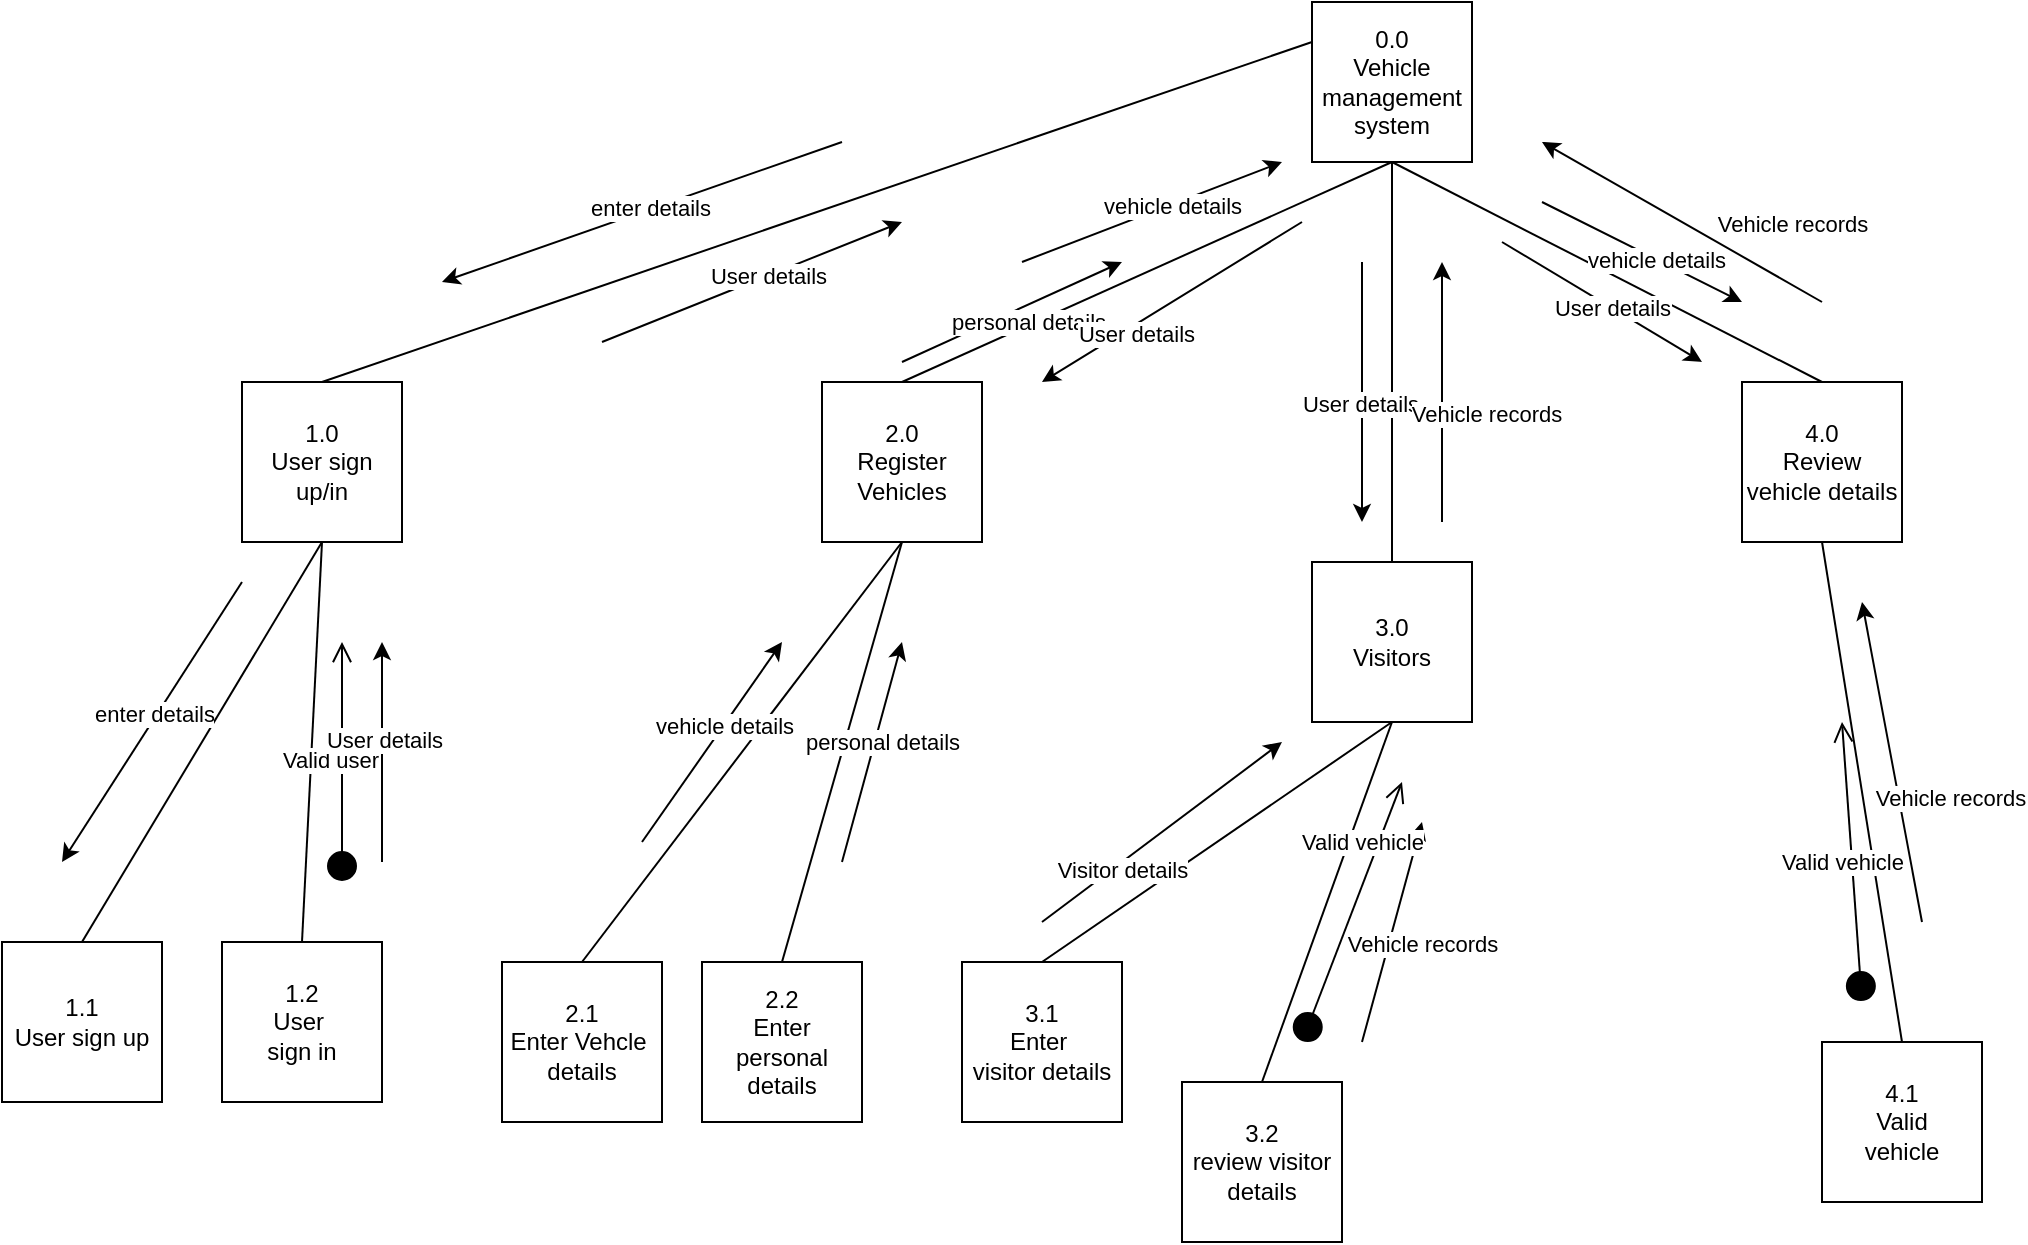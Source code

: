 <mxfile version="24.2.2" type="device">
  <diagram name="Page-1" id="ZaHHUOWXp7CKh6G3x7zF">
    <mxGraphModel dx="2206" dy="868" grid="1" gridSize="10" guides="1" tooltips="1" connect="1" arrows="1" fold="1" page="1" pageScale="1" pageWidth="850" pageHeight="1100" math="0" shadow="0">
      <root>
        <mxCell id="0" />
        <mxCell id="1" parent="0" />
        <mxCell id="K5gtOjSLFQEox2PUmJBP-1" value="&lt;div&gt;0.0&lt;/div&gt;Vehicle management system" style="whiteSpace=wrap;html=1;aspect=fixed;" vertex="1" parent="1">
          <mxGeometry x="345" width="80" height="80" as="geometry" />
        </mxCell>
        <mxCell id="K5gtOjSLFQEox2PUmJBP-2" value="&lt;div&gt;2.0&lt;/div&gt;Register Vehicles" style="whiteSpace=wrap;html=1;aspect=fixed;" vertex="1" parent="1">
          <mxGeometry x="100" y="190" width="80" height="80" as="geometry" />
        </mxCell>
        <mxCell id="K5gtOjSLFQEox2PUmJBP-3" value="&lt;div&gt;3.0&lt;/div&gt;Visitors" style="whiteSpace=wrap;html=1;aspect=fixed;" vertex="1" parent="1">
          <mxGeometry x="345" y="280" width="80" height="80" as="geometry" />
        </mxCell>
        <mxCell id="K5gtOjSLFQEox2PUmJBP-4" value="&lt;div&gt;4.0&lt;/div&gt;Review vehicle details" style="whiteSpace=wrap;html=1;aspect=fixed;" vertex="1" parent="1">
          <mxGeometry x="560" y="190" width="80" height="80" as="geometry" />
        </mxCell>
        <mxCell id="K5gtOjSLFQEox2PUmJBP-5" value="" style="endArrow=none;html=1;rounded=0;entryX=0.5;entryY=1;entryDx=0;entryDy=0;exitX=0.5;exitY=0;exitDx=0;exitDy=0;" edge="1" parent="1" source="K5gtOjSLFQEox2PUmJBP-2" target="K5gtOjSLFQEox2PUmJBP-1">
          <mxGeometry width="50" height="50" relative="1" as="geometry">
            <mxPoint x="330" y="250" as="sourcePoint" />
            <mxPoint x="380" y="200" as="targetPoint" />
          </mxGeometry>
        </mxCell>
        <mxCell id="K5gtOjSLFQEox2PUmJBP-6" value="" style="endArrow=none;html=1;rounded=0;entryX=0.5;entryY=1;entryDx=0;entryDy=0;exitX=0.5;exitY=0;exitDx=0;exitDy=0;" edge="1" parent="1" source="K5gtOjSLFQEox2PUmJBP-3" target="K5gtOjSLFQEox2PUmJBP-1">
          <mxGeometry width="50" height="50" relative="1" as="geometry">
            <mxPoint x="150" y="200" as="sourcePoint" />
            <mxPoint x="395" y="90" as="targetPoint" />
          </mxGeometry>
        </mxCell>
        <mxCell id="K5gtOjSLFQEox2PUmJBP-7" value="" style="endArrow=none;html=1;rounded=0;entryX=0.5;entryY=1;entryDx=0;entryDy=0;exitX=0.5;exitY=0;exitDx=0;exitDy=0;" edge="1" parent="1" source="K5gtOjSLFQEox2PUmJBP-4" target="K5gtOjSLFQEox2PUmJBP-1">
          <mxGeometry width="50" height="50" relative="1" as="geometry">
            <mxPoint x="160" y="210" as="sourcePoint" />
            <mxPoint x="405" y="100" as="targetPoint" />
          </mxGeometry>
        </mxCell>
        <mxCell id="K5gtOjSLFQEox2PUmJBP-8" value="&lt;div&gt;2.1&lt;/div&gt;Enter Vehcle&amp;nbsp;&lt;div&gt;details&lt;/div&gt;" style="whiteSpace=wrap;html=1;aspect=fixed;" vertex="1" parent="1">
          <mxGeometry x="-60" y="480" width="80" height="80" as="geometry" />
        </mxCell>
        <mxCell id="K5gtOjSLFQEox2PUmJBP-9" value="&lt;div&gt;2.2&lt;/div&gt;Enter personal details" style="whiteSpace=wrap;html=1;aspect=fixed;" vertex="1" parent="1">
          <mxGeometry x="40" y="480" width="80" height="80" as="geometry" />
        </mxCell>
        <mxCell id="K5gtOjSLFQEox2PUmJBP-12" value="" style="endArrow=none;html=1;rounded=0;entryX=0.5;entryY=1;entryDx=0;entryDy=0;exitX=0.5;exitY=0;exitDx=0;exitDy=0;" edge="1" parent="1" source="K5gtOjSLFQEox2PUmJBP-8" target="K5gtOjSLFQEox2PUmJBP-2">
          <mxGeometry width="50" height="50" relative="1" as="geometry">
            <mxPoint x="100" y="360" as="sourcePoint" />
            <mxPoint x="150" y="310" as="targetPoint" />
          </mxGeometry>
        </mxCell>
        <mxCell id="K5gtOjSLFQEox2PUmJBP-13" value="" style="endArrow=none;html=1;rounded=0;entryX=0.5;entryY=1;entryDx=0;entryDy=0;exitX=0.5;exitY=0;exitDx=0;exitDy=0;" edge="1" parent="1" source="K5gtOjSLFQEox2PUmJBP-9" target="K5gtOjSLFQEox2PUmJBP-2">
          <mxGeometry width="50" height="50" relative="1" as="geometry">
            <mxPoint x="170" y="220" as="sourcePoint" />
            <mxPoint x="415" y="110" as="targetPoint" />
          </mxGeometry>
        </mxCell>
        <mxCell id="K5gtOjSLFQEox2PUmJBP-45" value="&lt;div&gt;4.1&lt;/div&gt;Valid&lt;div&gt;vehicle&lt;/div&gt;" style="whiteSpace=wrap;html=1;aspect=fixed;" vertex="1" parent="1">
          <mxGeometry x="600" y="520" width="80" height="80" as="geometry" />
        </mxCell>
        <mxCell id="K5gtOjSLFQEox2PUmJBP-46" value="" style="endArrow=none;html=1;rounded=0;entryX=0.5;entryY=1;entryDx=0;entryDy=0;exitX=0.5;exitY=0;exitDx=0;exitDy=0;" edge="1" parent="1" source="K5gtOjSLFQEox2PUmJBP-45" target="K5gtOjSLFQEox2PUmJBP-4">
          <mxGeometry width="50" height="50" relative="1" as="geometry">
            <mxPoint x="370" y="430" as="sourcePoint" />
            <mxPoint x="420" y="380" as="targetPoint" />
          </mxGeometry>
        </mxCell>
        <mxCell id="K5gtOjSLFQEox2PUmJBP-49" value="Valid vehicle" style="html=1;verticalAlign=bottom;startArrow=circle;startFill=1;endArrow=open;startSize=6;endSize=8;curved=0;rounded=0;" edge="1" parent="1">
          <mxGeometry x="-0.122" y="6" width="80" relative="1" as="geometry">
            <mxPoint x="620" y="500" as="sourcePoint" />
            <mxPoint x="610" y="360" as="targetPoint" />
            <mxPoint as="offset" />
          </mxGeometry>
        </mxCell>
        <mxCell id="K5gtOjSLFQEox2PUmJBP-50" value="" style="endArrow=classic;html=1;rounded=0;" edge="1" parent="1">
          <mxGeometry width="50" height="50" relative="1" as="geometry">
            <mxPoint x="10" y="420" as="sourcePoint" />
            <mxPoint x="80" y="320" as="targetPoint" />
          </mxGeometry>
        </mxCell>
        <mxCell id="K5gtOjSLFQEox2PUmJBP-52" value="vehicle details" style="edgeLabel;html=1;align=center;verticalAlign=middle;resizable=0;points=[];" vertex="1" connectable="0" parent="K5gtOjSLFQEox2PUmJBP-50">
          <mxGeometry x="0.143" y="-1" relative="1" as="geometry">
            <mxPoint y="-1" as="offset" />
          </mxGeometry>
        </mxCell>
        <mxCell id="K5gtOjSLFQEox2PUmJBP-51" value="" style="endArrow=classic;html=1;rounded=0;" edge="1" parent="1">
          <mxGeometry width="50" height="50" relative="1" as="geometry">
            <mxPoint x="110" y="430" as="sourcePoint" />
            <mxPoint x="140" y="320" as="targetPoint" />
          </mxGeometry>
        </mxCell>
        <mxCell id="K5gtOjSLFQEox2PUmJBP-53" value="personal details" style="edgeLabel;html=1;align=center;verticalAlign=middle;resizable=0;points=[];" vertex="1" connectable="0" parent="K5gtOjSLFQEox2PUmJBP-51">
          <mxGeometry x="0.117" y="-3" relative="1" as="geometry">
            <mxPoint as="offset" />
          </mxGeometry>
        </mxCell>
        <mxCell id="K5gtOjSLFQEox2PUmJBP-54" value="" style="endArrow=classic;html=1;rounded=0;" edge="1" parent="1">
          <mxGeometry width="50" height="50" relative="1" as="geometry">
            <mxPoint x="200" y="130" as="sourcePoint" />
            <mxPoint x="330" y="80" as="targetPoint" />
          </mxGeometry>
        </mxCell>
        <mxCell id="K5gtOjSLFQEox2PUmJBP-55" value="vehicle details" style="edgeLabel;html=1;align=center;verticalAlign=middle;resizable=0;points=[];" vertex="1" connectable="0" parent="K5gtOjSLFQEox2PUmJBP-54">
          <mxGeometry x="0.143" y="-1" relative="1" as="geometry">
            <mxPoint y="-1" as="offset" />
          </mxGeometry>
        </mxCell>
        <mxCell id="K5gtOjSLFQEox2PUmJBP-56" value="" style="endArrow=classic;html=1;rounded=0;" edge="1" parent="1">
          <mxGeometry width="50" height="50" relative="1" as="geometry">
            <mxPoint x="140" y="180" as="sourcePoint" />
            <mxPoint x="250" y="130" as="targetPoint" />
          </mxGeometry>
        </mxCell>
        <mxCell id="K5gtOjSLFQEox2PUmJBP-57" value="personal details" style="edgeLabel;html=1;align=center;verticalAlign=middle;resizable=0;points=[];" vertex="1" connectable="0" parent="K5gtOjSLFQEox2PUmJBP-56">
          <mxGeometry x="0.117" y="-3" relative="1" as="geometry">
            <mxPoint y="5" as="offset" />
          </mxGeometry>
        </mxCell>
        <mxCell id="K5gtOjSLFQEox2PUmJBP-58" value="&lt;div&gt;1.0&lt;/div&gt;&lt;div&gt;User sign up/in&lt;/div&gt;" style="whiteSpace=wrap;html=1;aspect=fixed;" vertex="1" parent="1">
          <mxGeometry x="-190" y="190" width="80" height="80" as="geometry" />
        </mxCell>
        <mxCell id="K5gtOjSLFQEox2PUmJBP-61" value="" style="endArrow=none;html=1;rounded=0;entryX=0;entryY=0.25;entryDx=0;entryDy=0;exitX=0.5;exitY=0;exitDx=0;exitDy=0;" edge="1" parent="1" source="K5gtOjSLFQEox2PUmJBP-58" target="K5gtOjSLFQEox2PUmJBP-1">
          <mxGeometry width="50" height="50" relative="1" as="geometry">
            <mxPoint x="30" y="200" as="sourcePoint" />
            <mxPoint x="80" y="150" as="targetPoint" />
          </mxGeometry>
        </mxCell>
        <mxCell id="K5gtOjSLFQEox2PUmJBP-62" value="&lt;div&gt;1.1&lt;/div&gt;&lt;div&gt;User sign up&lt;/div&gt;" style="whiteSpace=wrap;html=1;aspect=fixed;" vertex="1" parent="1">
          <mxGeometry x="-310" y="470" width="80" height="80" as="geometry" />
        </mxCell>
        <mxCell id="K5gtOjSLFQEox2PUmJBP-63" value="" style="endArrow=none;html=1;rounded=0;exitX=0.5;exitY=0;exitDx=0;exitDy=0;entryX=0.5;entryY=1;entryDx=0;entryDy=0;" edge="1" parent="1" source="K5gtOjSLFQEox2PUmJBP-62" target="K5gtOjSLFQEox2PUmJBP-58">
          <mxGeometry width="50" height="50" relative="1" as="geometry">
            <mxPoint x="30" y="290" as="sourcePoint" />
            <mxPoint x="80" y="240" as="targetPoint" />
          </mxGeometry>
        </mxCell>
        <mxCell id="K5gtOjSLFQEox2PUmJBP-64" value="1.2&lt;div&gt;User&amp;nbsp;&lt;/div&gt;&lt;div&gt;sign in&lt;/div&gt;" style="whiteSpace=wrap;html=1;aspect=fixed;" vertex="1" parent="1">
          <mxGeometry x="-200" y="470" width="80" height="80" as="geometry" />
        </mxCell>
        <mxCell id="K5gtOjSLFQEox2PUmJBP-65" value="" style="endArrow=none;html=1;rounded=0;entryX=0.5;entryY=1;entryDx=0;entryDy=0;exitX=0.5;exitY=0;exitDx=0;exitDy=0;" edge="1" parent="1" source="K5gtOjSLFQEox2PUmJBP-64" target="K5gtOjSLFQEox2PUmJBP-58">
          <mxGeometry width="50" height="50" relative="1" as="geometry">
            <mxPoint x="30" y="530" as="sourcePoint" />
            <mxPoint x="80" y="480" as="targetPoint" />
          </mxGeometry>
        </mxCell>
        <mxCell id="K5gtOjSLFQEox2PUmJBP-70" value="Valid user" style="html=1;verticalAlign=bottom;startArrow=circle;startFill=1;endArrow=open;startSize=6;endSize=8;curved=0;rounded=0;" edge="1" parent="1">
          <mxGeometry x="-0.122" y="6" width="80" relative="1" as="geometry">
            <mxPoint x="-140" y="440" as="sourcePoint" />
            <mxPoint x="-140" y="320" as="targetPoint" />
            <mxPoint as="offset" />
          </mxGeometry>
        </mxCell>
        <mxCell id="K5gtOjSLFQEox2PUmJBP-75" value="&lt;div&gt;3.1&lt;/div&gt;Enter&amp;nbsp;&lt;div&gt;visitor details&lt;/div&gt;" style="whiteSpace=wrap;html=1;aspect=fixed;" vertex="1" parent="1">
          <mxGeometry x="170" y="480" width="80" height="80" as="geometry" />
        </mxCell>
        <mxCell id="K5gtOjSLFQEox2PUmJBP-76" value="" style="endArrow=none;html=1;rounded=0;exitX=0.5;exitY=0;exitDx=0;exitDy=0;entryX=0.5;entryY=1;entryDx=0;entryDy=0;" edge="1" parent="1" source="K5gtOjSLFQEox2PUmJBP-75" target="K5gtOjSLFQEox2PUmJBP-3">
          <mxGeometry width="50" height="50" relative="1" as="geometry">
            <mxPoint x="350" y="330" as="sourcePoint" />
            <mxPoint x="400" y="280" as="targetPoint" />
          </mxGeometry>
        </mxCell>
        <mxCell id="K5gtOjSLFQEox2PUmJBP-77" value="&lt;div&gt;3.2&lt;/div&gt;&lt;div&gt;review visitor details&lt;/div&gt;" style="whiteSpace=wrap;html=1;aspect=fixed;" vertex="1" parent="1">
          <mxGeometry x="280" y="540" width="80" height="80" as="geometry" />
        </mxCell>
        <mxCell id="K5gtOjSLFQEox2PUmJBP-78" value="" style="endArrow=none;html=1;rounded=0;exitX=0.5;exitY=0;exitDx=0;exitDy=0;entryX=0.5;entryY=1;entryDx=0;entryDy=0;" edge="1" parent="1" source="K5gtOjSLFQEox2PUmJBP-77" target="K5gtOjSLFQEox2PUmJBP-3">
          <mxGeometry width="50" height="50" relative="1" as="geometry">
            <mxPoint x="330" y="510" as="sourcePoint" />
            <mxPoint x="395" y="280" as="targetPoint" />
          </mxGeometry>
        </mxCell>
        <mxCell id="K5gtOjSLFQEox2PUmJBP-83" value="" style="endArrow=classic;html=1;rounded=0;" edge="1" parent="1">
          <mxGeometry width="50" height="50" relative="1" as="geometry">
            <mxPoint x="460" y="100" as="sourcePoint" />
            <mxPoint x="560" y="150" as="targetPoint" />
          </mxGeometry>
        </mxCell>
        <mxCell id="K5gtOjSLFQEox2PUmJBP-84" value="vehicle details" style="edgeLabel;html=1;align=center;verticalAlign=middle;resizable=0;points=[];" vertex="1" connectable="0" parent="K5gtOjSLFQEox2PUmJBP-83">
          <mxGeometry x="0.143" y="-1" relative="1" as="geometry">
            <mxPoint y="-1" as="offset" />
          </mxGeometry>
        </mxCell>
        <mxCell id="K5gtOjSLFQEox2PUmJBP-85" value="" style="endArrow=classic;html=1;rounded=0;" edge="1" parent="1">
          <mxGeometry width="50" height="50" relative="1" as="geometry">
            <mxPoint x="210" y="460" as="sourcePoint" />
            <mxPoint x="330" y="370" as="targetPoint" />
          </mxGeometry>
        </mxCell>
        <mxCell id="K5gtOjSLFQEox2PUmJBP-86" value="Visitor details" style="edgeLabel;html=1;align=center;verticalAlign=middle;resizable=0;points=[];" vertex="1" connectable="0" parent="K5gtOjSLFQEox2PUmJBP-85">
          <mxGeometry x="-0.358" y="-3" relative="1" as="geometry">
            <mxPoint as="offset" />
          </mxGeometry>
        </mxCell>
        <mxCell id="K5gtOjSLFQEox2PUmJBP-88" value="" style="endArrow=classic;html=1;rounded=0;" edge="1" parent="1">
          <mxGeometry width="50" height="50" relative="1" as="geometry">
            <mxPoint x="-10" y="170" as="sourcePoint" />
            <mxPoint x="140" y="110" as="targetPoint" />
          </mxGeometry>
        </mxCell>
        <mxCell id="K5gtOjSLFQEox2PUmJBP-89" value="User details" style="edgeLabel;html=1;align=center;verticalAlign=middle;resizable=0;points=[];" vertex="1" connectable="0" parent="K5gtOjSLFQEox2PUmJBP-88">
          <mxGeometry x="0.103" y="-1" relative="1" as="geometry">
            <mxPoint y="-1" as="offset" />
          </mxGeometry>
        </mxCell>
        <mxCell id="K5gtOjSLFQEox2PUmJBP-90" value="" style="endArrow=classic;html=1;rounded=0;" edge="1" parent="1">
          <mxGeometry width="50" height="50" relative="1" as="geometry">
            <mxPoint x="-120" y="430" as="sourcePoint" />
            <mxPoint x="-120" y="320" as="targetPoint" />
          </mxGeometry>
        </mxCell>
        <mxCell id="K5gtOjSLFQEox2PUmJBP-91" value="User details" style="edgeLabel;html=1;align=center;verticalAlign=middle;resizable=0;points=[];" vertex="1" connectable="0" parent="K5gtOjSLFQEox2PUmJBP-90">
          <mxGeometry x="0.103" y="-1" relative="1" as="geometry">
            <mxPoint y="-1" as="offset" />
          </mxGeometry>
        </mxCell>
        <mxCell id="K5gtOjSLFQEox2PUmJBP-92" value="" style="endArrow=classic;html=1;rounded=0;" edge="1" parent="1">
          <mxGeometry width="50" height="50" relative="1" as="geometry">
            <mxPoint x="370" y="130" as="sourcePoint" />
            <mxPoint x="370" y="260" as="targetPoint" />
          </mxGeometry>
        </mxCell>
        <mxCell id="K5gtOjSLFQEox2PUmJBP-93" value="User details" style="edgeLabel;html=1;align=center;verticalAlign=middle;resizable=0;points=[];" vertex="1" connectable="0" parent="K5gtOjSLFQEox2PUmJBP-92">
          <mxGeometry x="0.103" y="-1" relative="1" as="geometry">
            <mxPoint y="-1" as="offset" />
          </mxGeometry>
        </mxCell>
        <mxCell id="K5gtOjSLFQEox2PUmJBP-102" value="" style="endArrow=classic;html=1;rounded=0;" edge="1" parent="1">
          <mxGeometry width="50" height="50" relative="1" as="geometry">
            <mxPoint x="370" y="520" as="sourcePoint" />
            <mxPoint x="400" y="410" as="targetPoint" />
          </mxGeometry>
        </mxCell>
        <mxCell id="K5gtOjSLFQEox2PUmJBP-104" value="Vehicle records" style="edgeLabel;html=1;align=center;verticalAlign=middle;resizable=0;points=[];" vertex="1" connectable="0" parent="K5gtOjSLFQEox2PUmJBP-102">
          <mxGeometry x="-0.46" y="1" relative="1" as="geometry">
            <mxPoint x="23" y="-19" as="offset" />
          </mxGeometry>
        </mxCell>
        <mxCell id="K5gtOjSLFQEox2PUmJBP-103" value="Valid vehicle" style="html=1;verticalAlign=bottom;startArrow=circle;startFill=1;endArrow=open;startSize=6;endSize=8;curved=0;rounded=0;" edge="1" parent="1">
          <mxGeometry x="0.361" y="4" width="80" relative="1" as="geometry">
            <mxPoint x="340" y="520" as="sourcePoint" />
            <mxPoint x="390" y="390" as="targetPoint" />
            <mxPoint y="-1" as="offset" />
          </mxGeometry>
        </mxCell>
        <mxCell id="K5gtOjSLFQEox2PUmJBP-105" value="" style="endArrow=classic;html=1;rounded=0;" edge="1" parent="1">
          <mxGeometry width="50" height="50" relative="1" as="geometry">
            <mxPoint x="410" y="260" as="sourcePoint" />
            <mxPoint x="410" y="130" as="targetPoint" />
          </mxGeometry>
        </mxCell>
        <mxCell id="K5gtOjSLFQEox2PUmJBP-106" value="Vehicle records" style="edgeLabel;html=1;align=center;verticalAlign=middle;resizable=0;points=[];" vertex="1" connectable="0" parent="K5gtOjSLFQEox2PUmJBP-105">
          <mxGeometry x="-0.46" y="1" relative="1" as="geometry">
            <mxPoint x="23" y="-19" as="offset" />
          </mxGeometry>
        </mxCell>
        <mxCell id="K5gtOjSLFQEox2PUmJBP-107" value="" style="endArrow=classic;html=1;rounded=0;" edge="1" parent="1">
          <mxGeometry width="50" height="50" relative="1" as="geometry">
            <mxPoint x="110" y="70" as="sourcePoint" />
            <mxPoint x="-90" y="140" as="targetPoint" />
          </mxGeometry>
        </mxCell>
        <mxCell id="K5gtOjSLFQEox2PUmJBP-108" value="enter details" style="edgeLabel;html=1;align=center;verticalAlign=middle;resizable=0;points=[];" vertex="1" connectable="0" parent="K5gtOjSLFQEox2PUmJBP-107">
          <mxGeometry x="-0.051" y="-1" relative="1" as="geometry">
            <mxPoint x="-1" as="offset" />
          </mxGeometry>
        </mxCell>
        <mxCell id="K5gtOjSLFQEox2PUmJBP-109" value="" style="endArrow=classic;html=1;rounded=0;" edge="1" parent="1">
          <mxGeometry width="50" height="50" relative="1" as="geometry">
            <mxPoint x="-190" y="290" as="sourcePoint" />
            <mxPoint x="-280" y="430" as="targetPoint" />
          </mxGeometry>
        </mxCell>
        <mxCell id="K5gtOjSLFQEox2PUmJBP-110" value="enter details" style="edgeLabel;html=1;align=center;verticalAlign=middle;resizable=0;points=[];" vertex="1" connectable="0" parent="K5gtOjSLFQEox2PUmJBP-109">
          <mxGeometry x="-0.051" y="-1" relative="1" as="geometry">
            <mxPoint x="-1" as="offset" />
          </mxGeometry>
        </mxCell>
        <mxCell id="K5gtOjSLFQEox2PUmJBP-111" value="" style="endArrow=classic;html=1;rounded=0;" edge="1" parent="1">
          <mxGeometry width="50" height="50" relative="1" as="geometry">
            <mxPoint x="650" y="460" as="sourcePoint" />
            <mxPoint x="620" y="300" as="targetPoint" />
          </mxGeometry>
        </mxCell>
        <mxCell id="K5gtOjSLFQEox2PUmJBP-112" value="Vehicle records" style="edgeLabel;html=1;align=center;verticalAlign=middle;resizable=0;points=[];" vertex="1" connectable="0" parent="K5gtOjSLFQEox2PUmJBP-111">
          <mxGeometry x="-0.46" y="1" relative="1" as="geometry">
            <mxPoint x="23" y="-19" as="offset" />
          </mxGeometry>
        </mxCell>
        <mxCell id="K5gtOjSLFQEox2PUmJBP-113" value="" style="endArrow=classic;html=1;rounded=0;" edge="1" parent="1">
          <mxGeometry width="50" height="50" relative="1" as="geometry">
            <mxPoint x="600" y="150" as="sourcePoint" />
            <mxPoint x="460" y="70" as="targetPoint" />
          </mxGeometry>
        </mxCell>
        <mxCell id="K5gtOjSLFQEox2PUmJBP-114" value="Vehicle records" style="edgeLabel;html=1;align=center;verticalAlign=middle;resizable=0;points=[];" vertex="1" connectable="0" parent="K5gtOjSLFQEox2PUmJBP-113">
          <mxGeometry x="-0.46" y="1" relative="1" as="geometry">
            <mxPoint x="23" y="-19" as="offset" />
          </mxGeometry>
        </mxCell>
        <mxCell id="K5gtOjSLFQEox2PUmJBP-115" value="" style="endArrow=classic;html=1;rounded=0;" edge="1" parent="1">
          <mxGeometry width="50" height="50" relative="1" as="geometry">
            <mxPoint x="340" y="110" as="sourcePoint" />
            <mxPoint x="210" y="190" as="targetPoint" />
          </mxGeometry>
        </mxCell>
        <mxCell id="K5gtOjSLFQEox2PUmJBP-116" value="User details" style="edgeLabel;html=1;align=center;verticalAlign=middle;resizable=0;points=[];" vertex="1" connectable="0" parent="K5gtOjSLFQEox2PUmJBP-115">
          <mxGeometry x="0.326" y="5" relative="1" as="geometry">
            <mxPoint y="-1" as="offset" />
          </mxGeometry>
        </mxCell>
        <mxCell id="K5gtOjSLFQEox2PUmJBP-117" value="" style="endArrow=classic;html=1;rounded=0;" edge="1" parent="1">
          <mxGeometry width="50" height="50" relative="1" as="geometry">
            <mxPoint x="440" y="120" as="sourcePoint" />
            <mxPoint x="540" y="180" as="targetPoint" />
          </mxGeometry>
        </mxCell>
        <mxCell id="K5gtOjSLFQEox2PUmJBP-118" value="User details" style="edgeLabel;html=1;align=center;verticalAlign=middle;resizable=0;points=[];" vertex="1" connectable="0" parent="K5gtOjSLFQEox2PUmJBP-117">
          <mxGeometry x="0.103" y="-1" relative="1" as="geometry">
            <mxPoint y="-1" as="offset" />
          </mxGeometry>
        </mxCell>
      </root>
    </mxGraphModel>
  </diagram>
</mxfile>
